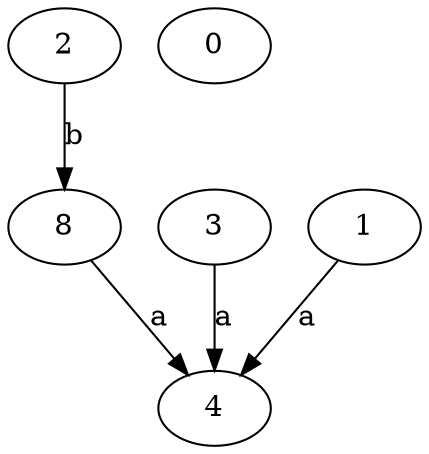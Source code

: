 strict digraph  {
2;
0;
3;
4;
8;
1;
2 -> 8  [label=b];
3 -> 4  [label=a];
8 -> 4  [label=a];
1 -> 4  [label=a];
}
